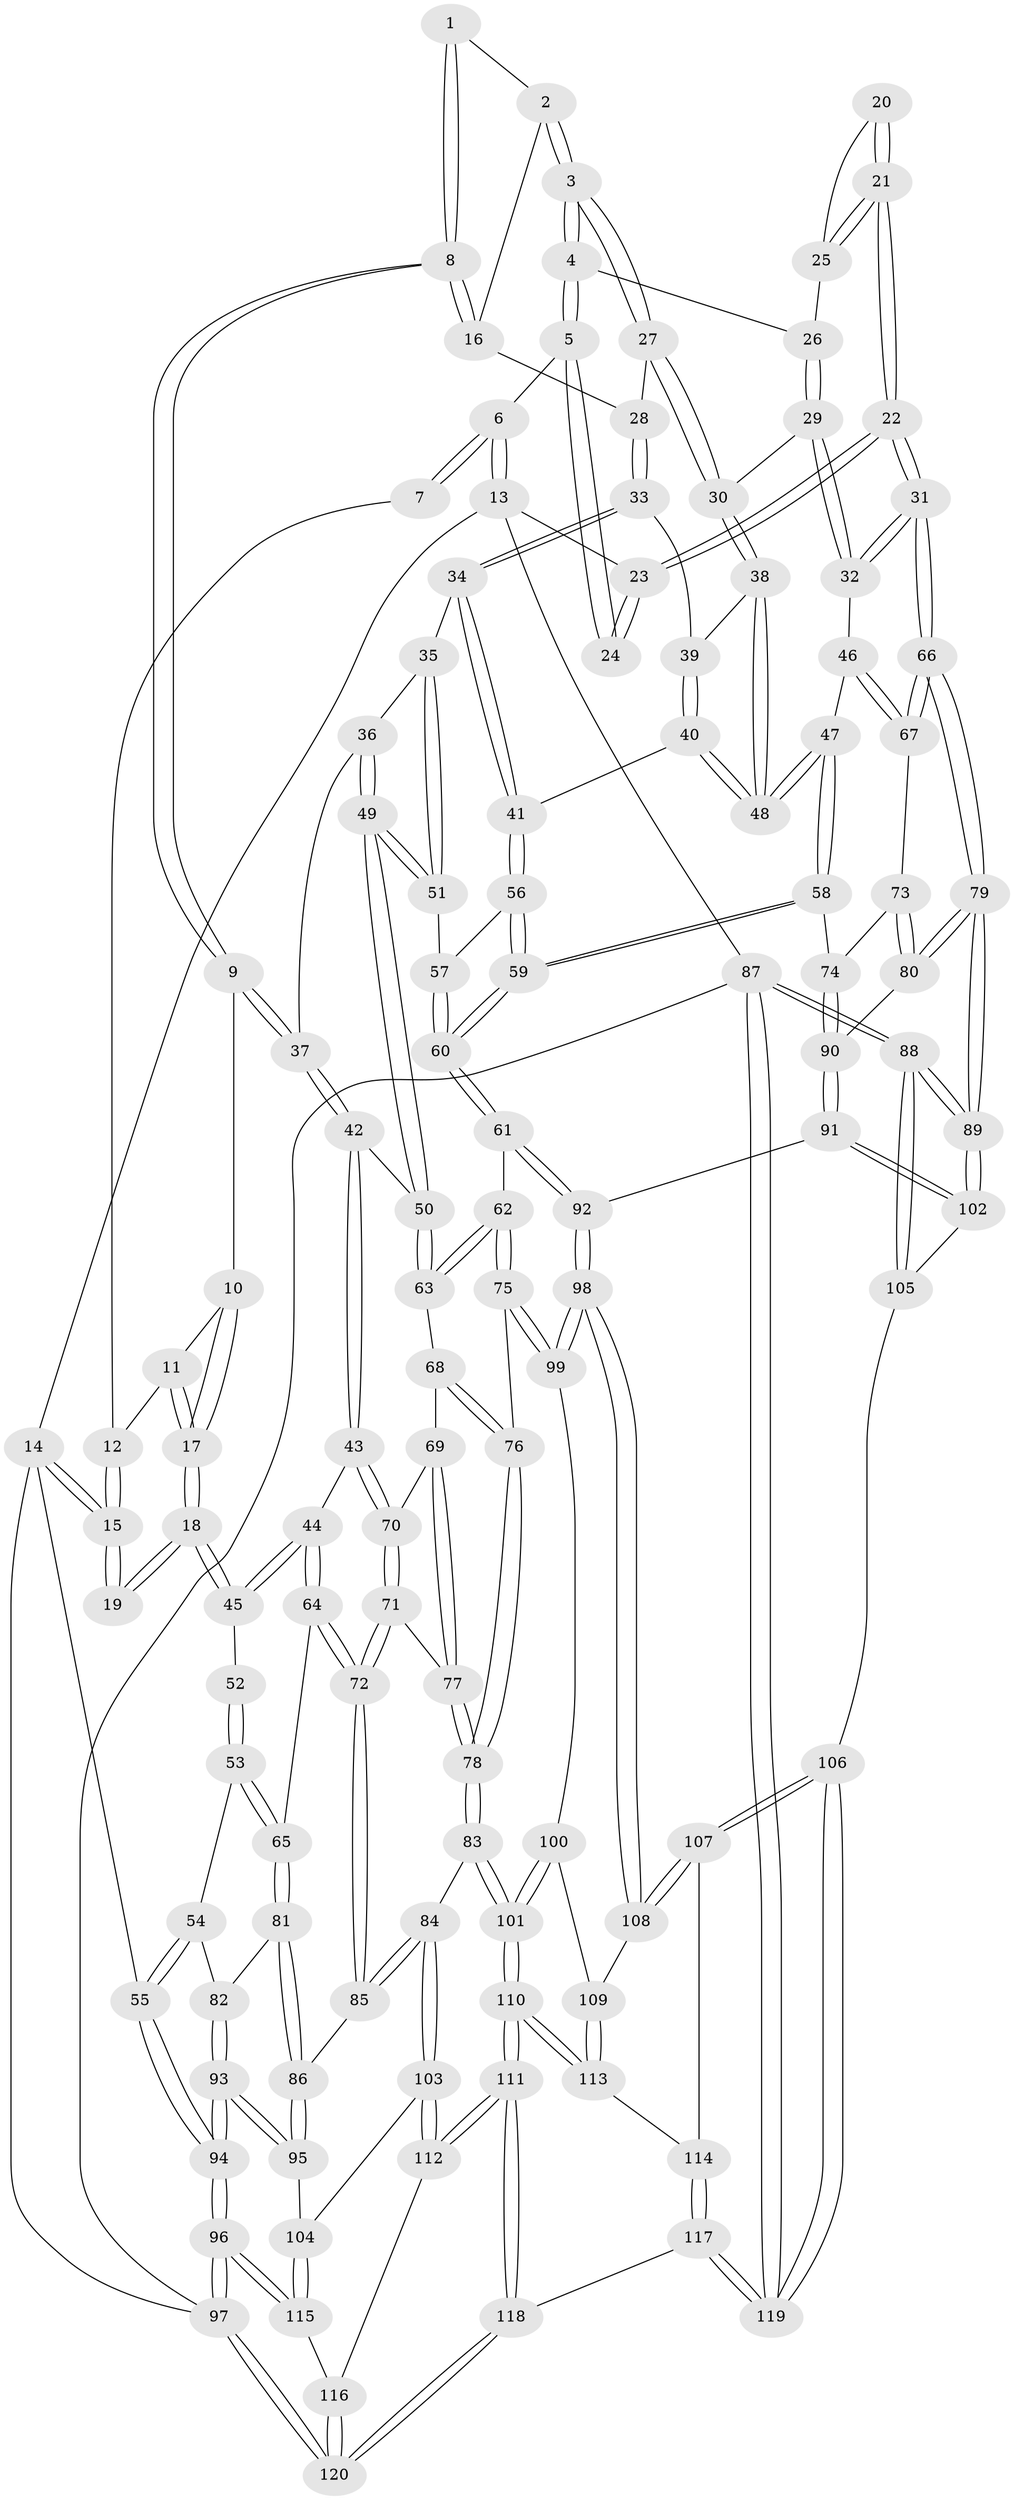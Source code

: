 // coarse degree distribution, {2: 0.08333333333333333, 4: 0.2222222222222222, 3: 0.2777777777777778, 5: 0.19444444444444445, 6: 0.19444444444444445, 7: 0.027777777777777776}
// Generated by graph-tools (version 1.1) at 2025/05/03/04/25 22:05:56]
// undirected, 120 vertices, 297 edges
graph export_dot {
graph [start="1"]
  node [color=gray90,style=filled];
  1 [pos="+0.6523636953028483+0"];
  2 [pos="+0.6915670466750654+0"];
  3 [pos="+0.8267175289836458+0.13135010250587592"];
  4 [pos="+0.8394861421296271+0.12307042761601868"];
  5 [pos="+0.8703174194732592+0.0951078850786317"];
  6 [pos="+1+0"];
  7 [pos="+0.6509122730018393+0"];
  8 [pos="+0.5653431030945454+0.15372898334515964"];
  9 [pos="+0.5453228011190591+0.16606949196813522"];
  10 [pos="+0.5322270565866367+0.1626793702026198"];
  11 [pos="+0.4097469428271882+0"];
  12 [pos="+0.4002036893384391+0"];
  13 [pos="+1+0"];
  14 [pos="+0+0"];
  15 [pos="+0+0"];
  16 [pos="+0.683346234361849+0.13991568142822364"];
  17 [pos="+0.3698574783534303+0.18846933005734576"];
  18 [pos="+0.3665354223647052+0.19064065968638708"];
  19 [pos="+0.04550107606743257+0"];
  20 [pos="+0.9433621420839808+0.13326282108322626"];
  21 [pos="+1+0.2791972438912365"];
  22 [pos="+1+0.3191030697538173"];
  23 [pos="+1+0.04465436699429292"];
  24 [pos="+0.9298600899827618+0.11645018156671068"];
  25 [pos="+0.967399457777692+0.20876065516407857"];
  26 [pos="+0.950135287946927+0.21034551911858138"];
  27 [pos="+0.8030842506813405+0.16095721804365343"];
  28 [pos="+0.7424419360203197+0.16266212339643688"];
  29 [pos="+0.892830121343068+0.2619012665569082"];
  30 [pos="+0.8204370865150492+0.2162493998964796"];
  31 [pos="+1+0.3434162816876609"];
  32 [pos="+0.9226214384467564+0.3029350866891672"];
  33 [pos="+0.6951161045847696+0.25877779170282006"];
  34 [pos="+0.6736680104795308+0.2776477967934998"];
  35 [pos="+0.654125335509695+0.2758104377637029"];
  36 [pos="+0.6376215644975005+0.2731659278091926"];
  37 [pos="+0.5558091422819907+0.20520087769792777"];
  38 [pos="+0.7982506189814036+0.2816411857888505"];
  39 [pos="+0.7120012748991944+0.2699966403528859"];
  40 [pos="+0.7673441047890055+0.33321401667453754"];
  41 [pos="+0.7034664629338722+0.34467652516376707"];
  42 [pos="+0.534095244924387+0.31558776777271313"];
  43 [pos="+0.3832353275379979+0.35705790771649937"];
  44 [pos="+0.33386312341049823+0.32922302645119944"];
  45 [pos="+0.33132099044896535+0.300819931447503"];
  46 [pos="+0.8617081636458928+0.37947815559139164"];
  47 [pos="+0.8257481822848811+0.39294704489161475"];
  48 [pos="+0.7863312167652623+0.33303435691621625"];
  49 [pos="+0.6058366437862336+0.3785475947791247"];
  50 [pos="+0.5833099553277733+0.3882043904063487"];
  51 [pos="+0.6502790739347482+0.3763805311005111"];
  52 [pos="+0.1312013062919722+0.22747856003023942"];
  53 [pos="+0.07716613748238117+0.4035289361801085"];
  54 [pos="+0+0.4174572718181154"];
  55 [pos="+0+0.4031984153215434"];
  56 [pos="+0.6902090461183499+0.360663235497948"];
  57 [pos="+0.6572841565574871+0.37641517972175914"];
  58 [pos="+0.7980620852740918+0.48846713701854705"];
  59 [pos="+0.78069841189466+0.4930997472182562"];
  60 [pos="+0.7201675016114601+0.5226117293598014"];
  61 [pos="+0.6939291569299207+0.5433801852265526"];
  62 [pos="+0.6700255575831398+0.5458363634344074"];
  63 [pos="+0.5776274222305937+0.40360283025340116"];
  64 [pos="+0.2719500509113426+0.3960240792784843"];
  65 [pos="+0.18053616353722984+0.44466316187705585"];
  66 [pos="+1+0.34526116275360985"];
  67 [pos="+0.9967208598921254+0.4340077562239274"];
  68 [pos="+0.5378010987030403+0.42907736785327105"];
  69 [pos="+0.4820337965088469+0.44904721733001157"];
  70 [pos="+0.42092974539767536+0.4076137663789897"];
  71 [pos="+0.3852987180095362+0.5063383864111243"];
  72 [pos="+0.35606404763348376+0.5357372943843864"];
  73 [pos="+0.9449465733415936+0.4807514229930139"];
  74 [pos="+0.806932172319951+0.4942552692342226"];
  75 [pos="+0.5941513045693647+0.5919606409649227"];
  76 [pos="+0.5911848824262206+0.5920967555287778"];
  77 [pos="+0.48174914167445665+0.5155299342303499"];
  78 [pos="+0.5039006370986415+0.608138794594651"];
  79 [pos="+1+0.6762970252001376"];
  80 [pos="+0.9562695913411307+0.6008655760701282"];
  81 [pos="+0.18954320112970768+0.5035499928153887"];
  82 [pos="+0.06065386081612418+0.5900266110262559"];
  83 [pos="+0.42744483819969853+0.6799990135691427"];
  84 [pos="+0.35530116967748165+0.6663306928597031"];
  85 [pos="+0.3471675600477698+0.6615530252067359"];
  86 [pos="+0.23712863142568857+0.6472202716014338"];
  87 [pos="+1+1"];
  88 [pos="+1+0.8880833364017301"];
  89 [pos="+1+0.7687172452727274"];
  90 [pos="+0.8845415713070616+0.6179083691186482"];
  91 [pos="+0.8408293578810095+0.7095047133746069"];
  92 [pos="+0.7674613304377478+0.7013531565259322"];
  93 [pos="+0.05920175118040345+0.7351986933238321"];
  94 [pos="+0+0.9304638193331405"];
  95 [pos="+0.13447763746158417+0.72076990042459"];
  96 [pos="+0+1"];
  97 [pos="+0+1"];
  98 [pos="+0.6887525097395127+0.7550058961349677"];
  99 [pos="+0.6260195675656602+0.6707236911782266"];
  100 [pos="+0.5436945774787834+0.7623954605270855"];
  101 [pos="+0.4549644960332752+0.7304276674709552"];
  102 [pos="+0.8570277020954892+0.7339764586682265"];
  103 [pos="+0.3028784383475108+0.8315436194141277"];
  104 [pos="+0.22243906010574385+0.8373400888348823"];
  105 [pos="+0.8567525864935429+0.8891291774088134"];
  106 [pos="+0.8316680581420937+0.9127538977296058"];
  107 [pos="+0.6841953014426676+0.7857767167246125"];
  108 [pos="+0.6827990472863988+0.767573723173516"];
  109 [pos="+0.5458582603229486+0.7636673680831128"];
  110 [pos="+0.4403420916328013+0.9094354729323095"];
  111 [pos="+0.4390561262612117+0.9127826652728809"];
  112 [pos="+0.3440211630165368+0.8960875994175548"];
  113 [pos="+0.5759930168823227+0.8530684955243959"];
  114 [pos="+0.6341378903932066+0.8807241471040699"];
  115 [pos="+0.20777473145868613+0.9234579956350926"];
  116 [pos="+0.2637092116415417+0.9526764323032495"];
  117 [pos="+0.6818154140194302+1"];
  118 [pos="+0.5286413228601656+1"];
  119 [pos="+0.7113707594515274+1"];
  120 [pos="+0.3296770287204645+1"];
  1 -- 2;
  1 -- 8;
  1 -- 8;
  2 -- 3;
  2 -- 3;
  2 -- 16;
  3 -- 4;
  3 -- 4;
  3 -- 27;
  3 -- 27;
  4 -- 5;
  4 -- 5;
  4 -- 26;
  5 -- 6;
  5 -- 24;
  5 -- 24;
  6 -- 7;
  6 -- 7;
  6 -- 13;
  6 -- 13;
  7 -- 12;
  8 -- 9;
  8 -- 9;
  8 -- 16;
  8 -- 16;
  9 -- 10;
  9 -- 37;
  9 -- 37;
  10 -- 11;
  10 -- 17;
  10 -- 17;
  11 -- 12;
  11 -- 17;
  11 -- 17;
  12 -- 15;
  12 -- 15;
  13 -- 14;
  13 -- 23;
  13 -- 87;
  14 -- 15;
  14 -- 15;
  14 -- 55;
  14 -- 97;
  15 -- 19;
  15 -- 19;
  16 -- 28;
  17 -- 18;
  17 -- 18;
  18 -- 19;
  18 -- 19;
  18 -- 45;
  18 -- 45;
  20 -- 21;
  20 -- 21;
  20 -- 25;
  21 -- 22;
  21 -- 22;
  21 -- 25;
  21 -- 25;
  22 -- 23;
  22 -- 23;
  22 -- 31;
  22 -- 31;
  23 -- 24;
  23 -- 24;
  25 -- 26;
  26 -- 29;
  26 -- 29;
  27 -- 28;
  27 -- 30;
  27 -- 30;
  28 -- 33;
  28 -- 33;
  29 -- 30;
  29 -- 32;
  29 -- 32;
  30 -- 38;
  30 -- 38;
  31 -- 32;
  31 -- 32;
  31 -- 66;
  31 -- 66;
  32 -- 46;
  33 -- 34;
  33 -- 34;
  33 -- 39;
  34 -- 35;
  34 -- 41;
  34 -- 41;
  35 -- 36;
  35 -- 51;
  35 -- 51;
  36 -- 37;
  36 -- 49;
  36 -- 49;
  37 -- 42;
  37 -- 42;
  38 -- 39;
  38 -- 48;
  38 -- 48;
  39 -- 40;
  39 -- 40;
  40 -- 41;
  40 -- 48;
  40 -- 48;
  41 -- 56;
  41 -- 56;
  42 -- 43;
  42 -- 43;
  42 -- 50;
  43 -- 44;
  43 -- 70;
  43 -- 70;
  44 -- 45;
  44 -- 45;
  44 -- 64;
  44 -- 64;
  45 -- 52;
  46 -- 47;
  46 -- 67;
  46 -- 67;
  47 -- 48;
  47 -- 48;
  47 -- 58;
  47 -- 58;
  49 -- 50;
  49 -- 50;
  49 -- 51;
  49 -- 51;
  50 -- 63;
  50 -- 63;
  51 -- 57;
  52 -- 53;
  52 -- 53;
  53 -- 54;
  53 -- 65;
  53 -- 65;
  54 -- 55;
  54 -- 55;
  54 -- 82;
  55 -- 94;
  55 -- 94;
  56 -- 57;
  56 -- 59;
  56 -- 59;
  57 -- 60;
  57 -- 60;
  58 -- 59;
  58 -- 59;
  58 -- 74;
  59 -- 60;
  59 -- 60;
  60 -- 61;
  60 -- 61;
  61 -- 62;
  61 -- 92;
  61 -- 92;
  62 -- 63;
  62 -- 63;
  62 -- 75;
  62 -- 75;
  63 -- 68;
  64 -- 65;
  64 -- 72;
  64 -- 72;
  65 -- 81;
  65 -- 81;
  66 -- 67;
  66 -- 67;
  66 -- 79;
  66 -- 79;
  67 -- 73;
  68 -- 69;
  68 -- 76;
  68 -- 76;
  69 -- 70;
  69 -- 77;
  69 -- 77;
  70 -- 71;
  70 -- 71;
  71 -- 72;
  71 -- 72;
  71 -- 77;
  72 -- 85;
  72 -- 85;
  73 -- 74;
  73 -- 80;
  73 -- 80;
  74 -- 90;
  74 -- 90;
  75 -- 76;
  75 -- 99;
  75 -- 99;
  76 -- 78;
  76 -- 78;
  77 -- 78;
  77 -- 78;
  78 -- 83;
  78 -- 83;
  79 -- 80;
  79 -- 80;
  79 -- 89;
  79 -- 89;
  80 -- 90;
  81 -- 82;
  81 -- 86;
  81 -- 86;
  82 -- 93;
  82 -- 93;
  83 -- 84;
  83 -- 101;
  83 -- 101;
  84 -- 85;
  84 -- 85;
  84 -- 103;
  84 -- 103;
  85 -- 86;
  86 -- 95;
  86 -- 95;
  87 -- 88;
  87 -- 88;
  87 -- 119;
  87 -- 119;
  87 -- 97;
  88 -- 89;
  88 -- 89;
  88 -- 105;
  88 -- 105;
  89 -- 102;
  89 -- 102;
  90 -- 91;
  90 -- 91;
  91 -- 92;
  91 -- 102;
  91 -- 102;
  92 -- 98;
  92 -- 98;
  93 -- 94;
  93 -- 94;
  93 -- 95;
  93 -- 95;
  94 -- 96;
  94 -- 96;
  95 -- 104;
  96 -- 97;
  96 -- 97;
  96 -- 115;
  96 -- 115;
  97 -- 120;
  97 -- 120;
  98 -- 99;
  98 -- 99;
  98 -- 108;
  98 -- 108;
  99 -- 100;
  100 -- 101;
  100 -- 101;
  100 -- 109;
  101 -- 110;
  101 -- 110;
  102 -- 105;
  103 -- 104;
  103 -- 112;
  103 -- 112;
  104 -- 115;
  104 -- 115;
  105 -- 106;
  106 -- 107;
  106 -- 107;
  106 -- 119;
  106 -- 119;
  107 -- 108;
  107 -- 108;
  107 -- 114;
  108 -- 109;
  109 -- 113;
  109 -- 113;
  110 -- 111;
  110 -- 111;
  110 -- 113;
  110 -- 113;
  111 -- 112;
  111 -- 112;
  111 -- 118;
  111 -- 118;
  112 -- 116;
  113 -- 114;
  114 -- 117;
  114 -- 117;
  115 -- 116;
  116 -- 120;
  116 -- 120;
  117 -- 118;
  117 -- 119;
  117 -- 119;
  118 -- 120;
  118 -- 120;
}
